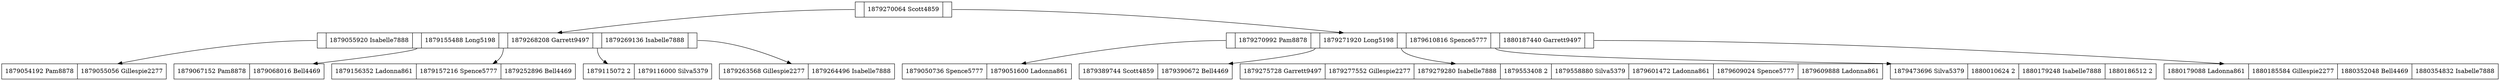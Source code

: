 digraph G {
node[shape=record]
		//Agregar Nodos Rama
R0x7f80700362b0[label="<C1>|1879270064 
 Scott4859|<C2>"];
R0x7f8070001e30[label="<C1>|1879055920 
 Isabelle7888|<C2>|1879155488 
 Long5198|<C3>|1879268208 
 Garrett9497|<C4>|1879269136 
 Isabelle7888|<C5>"];
R0x7f8070001770[label="1879054192 
 Pam8878|1879055056 
 Gillespie2277"];
R0x7f8070004a10[label="1879067152 
 Pam8878|1879068016 
 Bell4469"];
R0x7f807001a680[label="1879156352 
 Ladonna861|1879157216 
 Spence5777|1879252896 
 Bell4469"];
R0x7f8070010540[label="1879115072 
 2|1879116000 
 Silva5379"];
R0x7f8070034950[label="1879263568 
 Gillespie2277|1879264496 
 Isabelle7888"];
R0x7f8070036650[label="<C1>|1879270992 
 Pam8878|<C2>|1879271920 
 Long5198|<C3>|1879610816 
 Spence5777|<C4>|1880187440 
 Garrett9497|<C5>"];
R0x7f80700009f0[label="1879050736 
 Spence5777|1879051600 
 Ladonna861"];
R0x7f8070053630[label="1879389744 
 Scott4859|1879390672 
 Bell4469"];
R0x7f80700378d0[label="1879275728 
 Garrett9497|1879277552 
 Gillespie2277|1879279280 
 Isabelle7888|1879553408 
 2|1879558880 
 Silva5379|1879601472 
 Ladonna861|1879609024 
 Spence5777|1879609888 
 Ladonna861"];
R0x7f8070067e20[label="1879473696 
 Silva5379|1880010624 
 2|1880179248 
 Isabelle7888|1880186512 
 2"];
R0x7f8070114190[label="1880179088 
 Ladonna861|1880185584 
 Gillespie2277|1880352048 
 Bell4469|1880354832 
 Isabelle7888"];
		//Agregar conexiones
R0x7f80700362b0:C1->R0x7f8070001e30;
R0x7f8070001e30:C1->R0x7f8070001770;
R0x7f8070001e30:C2->R0x7f8070004a10;
R0x7f8070001e30:C3->R0x7f807001a680;
R0x7f8070001e30:C4->R0x7f8070010540;
R0x7f8070001e30:C5->R0x7f8070034950;
R0x7f80700362b0:C2->R0x7f8070036650;
R0x7f8070036650:C1->R0x7f80700009f0;
R0x7f8070036650:C2->R0x7f8070053630;
R0x7f8070036650:C3->R0x7f80700378d0;
R0x7f8070036650:C4->R0x7f8070067e20;
R0x7f8070036650:C5->R0x7f8070114190;
}